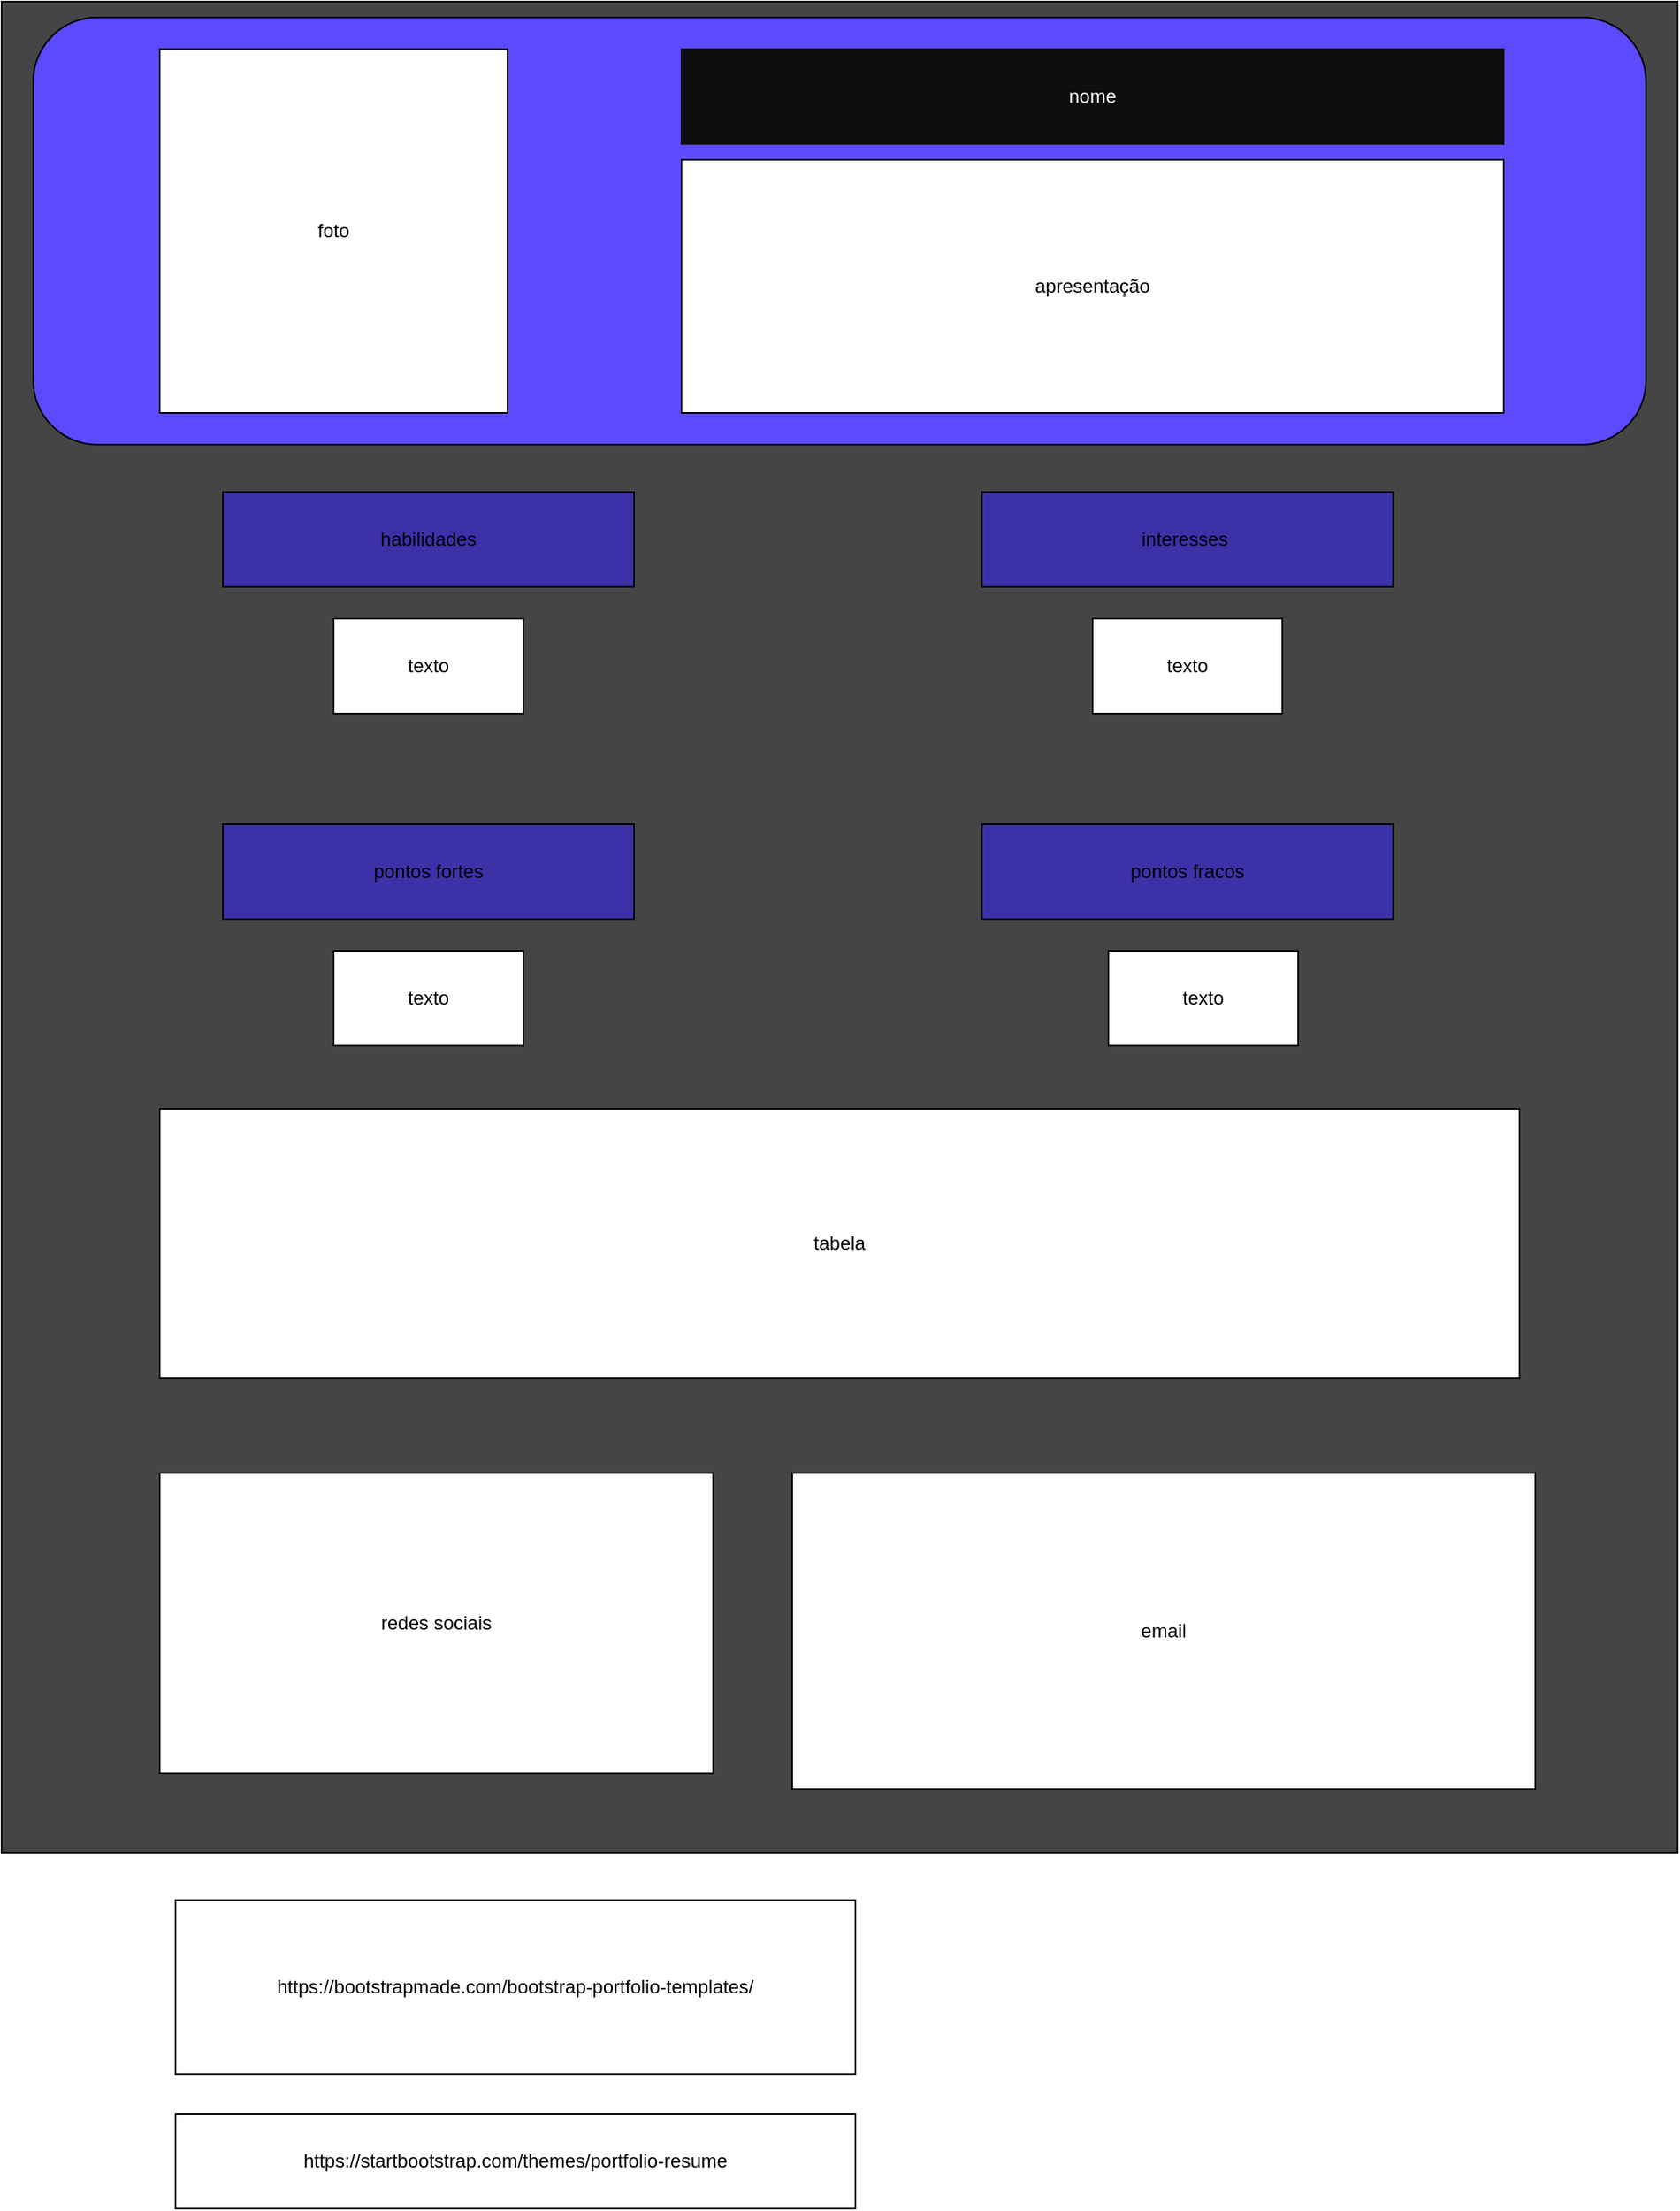 <mxfile version="24.2.1" type="github">
  <diagram name="Página-1" id="7-AiN3WwLCQ00PCy_Cad">
    <mxGraphModel dx="2261" dy="1941" grid="1" gridSize="10" guides="1" tooltips="1" connect="1" arrows="1" fold="1" page="1" pageScale="1" pageWidth="827" pageHeight="1169" math="0" shadow="0">
      <root>
        <mxCell id="0" />
        <mxCell id="1" parent="0" />
        <mxCell id="zYudiOfwe8gszQuP8Tbu-1" value="" style="rounded=0;whiteSpace=wrap;html=1;fillColor=#454545;" parent="1" vertex="1">
          <mxGeometry x="-240" y="-780" width="1060" height="1170" as="geometry" />
        </mxCell>
        <mxCell id="zYudiOfwe8gszQuP8Tbu-3" value="" style="rounded=1;whiteSpace=wrap;html=1;fillColor=#5C4AFF;" parent="1" vertex="1">
          <mxGeometry x="-220" y="-770" width="1020" height="270" as="geometry" />
        </mxCell>
        <mxCell id="zYudiOfwe8gszQuP8Tbu-5" value="foto" style="rounded=0;whiteSpace=wrap;html=1;" parent="1" vertex="1">
          <mxGeometry x="-140" y="-750" width="220" height="230" as="geometry" />
        </mxCell>
        <mxCell id="zYudiOfwe8gszQuP8Tbu-6" value="&lt;font color=&quot;#fcfcfc&quot;&gt;nome&lt;/font&gt;" style="rounded=0;whiteSpace=wrap;html=1;strokeColor=#0F0F0F;fillColor=#0D0D0D;" parent="1" vertex="1">
          <mxGeometry x="190" y="-750" width="520" height="60" as="geometry" />
        </mxCell>
        <mxCell id="zYudiOfwe8gszQuP8Tbu-7" value="apresentação" style="rounded=0;whiteSpace=wrap;html=1;" parent="1" vertex="1">
          <mxGeometry x="190" y="-680" width="520" height="160" as="geometry" />
        </mxCell>
        <mxCell id="zYudiOfwe8gszQuP8Tbu-8" value="habilidades" style="rounded=0;whiteSpace=wrap;html=1;fillColor=#3D31A8;" parent="1" vertex="1">
          <mxGeometry x="-100" y="-470" width="260" height="60" as="geometry" />
        </mxCell>
        <mxCell id="zYudiOfwe8gszQuP8Tbu-10" value="interesses&amp;nbsp;" style="rounded=0;whiteSpace=wrap;html=1;fillColor=#3D31A8;" parent="1" vertex="1">
          <mxGeometry x="380" y="-470" width="260" height="60" as="geometry" />
        </mxCell>
        <mxCell id="zYudiOfwe8gszQuP8Tbu-11" value="texto" style="rounded=0;whiteSpace=wrap;html=1;" parent="1" vertex="1">
          <mxGeometry x="-30" y="-390" width="120" height="60" as="geometry" />
        </mxCell>
        <mxCell id="zYudiOfwe8gszQuP8Tbu-12" value="texto" style="rounded=0;whiteSpace=wrap;html=1;" parent="1" vertex="1">
          <mxGeometry x="450" y="-390" width="120" height="60" as="geometry" />
        </mxCell>
        <mxCell id="zYudiOfwe8gszQuP8Tbu-13" value="pontos fortes" style="rounded=0;whiteSpace=wrap;html=1;fillColor=#3D31A8;" parent="1" vertex="1">
          <mxGeometry x="-100" y="-260" width="260" height="60" as="geometry" />
        </mxCell>
        <mxCell id="zYudiOfwe8gszQuP8Tbu-14" value="pontos fracos" style="rounded=0;whiteSpace=wrap;html=1;fillColor=#3D31A8;" parent="1" vertex="1">
          <mxGeometry x="380" y="-260" width="260" height="60" as="geometry" />
        </mxCell>
        <mxCell id="zYudiOfwe8gszQuP8Tbu-15" value="texto" style="rounded=0;whiteSpace=wrap;html=1;" parent="1" vertex="1">
          <mxGeometry x="-30" y="-180" width="120" height="60" as="geometry" />
        </mxCell>
        <mxCell id="zYudiOfwe8gszQuP8Tbu-16" value="texto" style="rounded=0;whiteSpace=wrap;html=1;" parent="1" vertex="1">
          <mxGeometry x="460" y="-180" width="120" height="60" as="geometry" />
        </mxCell>
        <mxCell id="zYudiOfwe8gszQuP8Tbu-17" value="tabela" style="rounded=0;whiteSpace=wrap;html=1;" parent="1" vertex="1">
          <mxGeometry x="-140" y="-80" width="860" height="170" as="geometry" />
        </mxCell>
        <mxCell id="zYudiOfwe8gszQuP8Tbu-18" value="redes sociais" style="rounded=0;whiteSpace=wrap;html=1;" parent="1" vertex="1">
          <mxGeometry x="-140" y="150" width="350" height="190" as="geometry" />
        </mxCell>
        <mxCell id="zYudiOfwe8gszQuP8Tbu-19" value="email" style="rounded=0;whiteSpace=wrap;html=1;" parent="1" vertex="1">
          <mxGeometry x="260" y="150" width="470" height="200" as="geometry" />
        </mxCell>
        <mxCell id="xXJ0SeURbfzUWzKTkKNh-1" value="https://bootstrapmade.com/bootstrap-portfolio-templates/" style="rounded=0;whiteSpace=wrap;html=1;" vertex="1" parent="1">
          <mxGeometry x="-130" y="420" width="430" height="110" as="geometry" />
        </mxCell>
        <mxCell id="xXJ0SeURbfzUWzKTkKNh-2" value="https://startbootstrap.com/themes/portfolio-resume" style="rounded=0;whiteSpace=wrap;html=1;" vertex="1" parent="1">
          <mxGeometry x="-130" y="555" width="430" height="60" as="geometry" />
        </mxCell>
      </root>
    </mxGraphModel>
  </diagram>
</mxfile>
